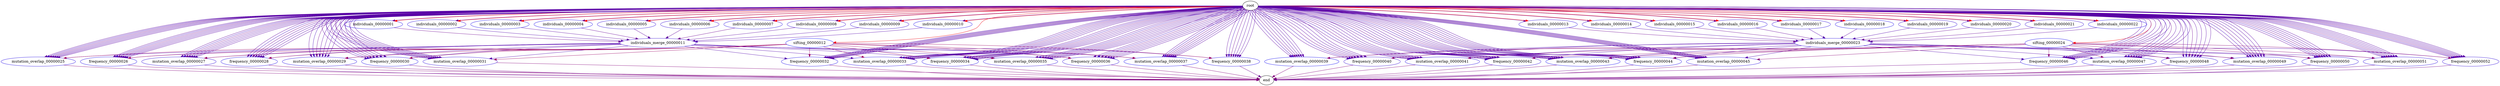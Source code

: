 digraph G {

individuals_00000001 [size="3.0068205705394115",color="#1300EC"];
individuals_00000002 [size="4.117816918407243",color="#2100DE"];
individuals_00000003 [size="3.0068205705394115",color="#1300EC"];
individuals_00000004 [size="3.0068205705394115",color="#1300EC"];
individuals_00000005 [size="4.524317984095833",color="#2600D9"];
individuals_00000006 [size="4.918468834288599",color="#2B00D4"];
individuals_00000007 [size="3.847185773014137",color="#1E00E1"];
individuals_00000008 [size="5.220236899087991",color="#2F00D0"];
individuals_00000009 [size="5.145585679474192",color="#2E00D1"];
individuals_00000010 [size="3.0068205705394115",color="#1300EC"];
individuals_merge_00000011 [size="4.992226894412901",color="#2C00D3"];
sifting_00000012 [size="1.44361942773916",color="#0000FF"];
individuals_00000013 [size="3.987445827074006",color="#1F00E0"];
individuals_00000014 [size="4.64285125295578",color="#2800D7"];
individuals_00000015 [size="5.138453732161304",color="#2E00D1"];
individuals_00000016 [size="4.14106910239497",color="#2100DE"];
individuals_00000017 [size="4.061459734886324",color="#2000DF"];
individuals_00000018 [size="3.0068205705394115",color="#1300EC"];
individuals_00000019 [size="4.82087816179968",color="#2A00D5"];
individuals_00000020 [size="4.847512260595769",color="#2A00D5"];
individuals_00000021 [size="4.987557709978367",color="#2C00D3"];
individuals_00000022 [size="3.0068205705394115",color="#1300EC"];
individuals_merge_00000023 [size="3.85936035284484",color="#1E00E1"];
sifting_00000024 [size="2.8189354274027365",color="#1100EE"];
mutation_overlap_00000025 [size="3.610133821541339",color="#1B00E4"];
frequency_00000026 [size="3.211891491093756",color="#1600E9"];
mutation_overlap_00000027 [size="4.438064281800498",color="#2500DA"];
frequency_00000028 [size="3.211891491093756",color="#1600E9"];
mutation_overlap_00000029 [size="3.617786164005691",color="#1B00E4"];
frequency_00000030 [size="3.211891491093756",color="#1600E9"];
mutation_overlap_00000031 [size="4.429148741742616",color="#2500DA"];
frequency_00000032 [size="3.211891491093756",color="#1600E9"];
mutation_overlap_00000033 [size="3.430594358512943",color="#1800E7"];
frequency_00000034 [size="3.211891491093756",color="#1600E9"];
mutation_overlap_00000035 [size="4.1595078881285135",color="#2200DD"];
frequency_00000036 [size="4.50945192292912",color="#2600D9"];
mutation_overlap_00000037 [size="2.3238572282695853",color="#0B00F4"];
frequency_00000038 [size="3.211891491093756",color="#1600E9"];
mutation_overlap_00000039 [size="2.3238572282695853",color="#0B00F4"];
frequency_00000040 [size="5.028010140113652",color="#2D00D2"];
mutation_overlap_00000041 [size="3.7654005836883457",color="#1D00E2"];
frequency_00000042 [size="4.779442769868373",color="#2900D6"];
mutation_overlap_00000043 [size="2.3238572282695853",color="#0B00F4"];
frequency_00000044 [size="3.211891491093756",color="#1600E9"];
mutation_overlap_00000045 [size="3.8346234681666425",color="#1E00E1"];
frequency_00000046 [size="3.211891491093756",color="#1600E9"];
mutation_overlap_00000047 [size="3.8103003093182757",color="#1D00E2"];
frequency_00000048 [size="4.468548308445127",color="#2500DA"];
mutation_overlap_00000049 [size="3.875193032177428",color="#1E00E1"];
frequency_00000050 [size="4.15933610572954",color="#2200DD"];
mutation_overlap_00000051 [size="4.083418422088547",color="#2100DE"];
frequency_00000052 [size="4.565035455247973",color="#2700D8"];
individuals_00000001 -> individuals_merge_00000011 [size="10.201590142315792",color="#6E0091"];
root -> individuals_00000001 [size="9.907429771768753",color="#6A0095"];
root -> individuals_00000001 [size="21.730213461768177",color="#FE0001"];
individuals_00000002 -> individuals_merge_00000011 [size="7.983440063006542",color="#5200AD"];
root -> individuals_00000002 [size="9.907429771768753",color="#6A0095"];
root -> individuals_00000002 [size="21.14480195315274",color="#F70008"];
individuals_00000003 -> individuals_merge_00000011 [size="8.76389700713946",color="#5B00A4"];
root -> individuals_00000003 [size="9.907429771768753",color="#6A0095"];
root -> individuals_00000003 [size="21.332776741359755",color="#F90006"];
individuals_00000004 -> individuals_merge_00000011 [size="9.640628165515693",color="#660099"];
root -> individuals_00000004 [size="9.907429771768753",color="#6A0095"];
root -> individuals_00000004 [size="21.54876286719636",color="#FC0003"];
individuals_00000005 -> individuals_merge_00000011 [size="8.93313654381203",color="#5E00A1"];
root -> individuals_00000005 [size="9.907429771768753",color="#6A0095"];
root -> individuals_00000005 [size="21.62580645824349",color="#FD0002"];
individuals_00000006 -> individuals_merge_00000011 [size="9.174298600628918",color="#61009E"];
root -> individuals_00000006 [size="9.907429771768753",color="#6A0095"];
root -> individuals_00000006 [size="21.745083960513814",color="#FF0000"];
individuals_00000007 -> individuals_merge_00000011 [size="10.158904664400634",color="#6D0092"];
root -> individuals_00000007 [size="9.907429771768753",color="#6A0095"];
root -> individuals_00000007 [size="21.7056799511519",color="#FE0001"];
individuals_00000008 -> individuals_merge_00000011 [size="8.783702698635217",color="#5C00A3"];
root -> individuals_00000008 [size="9.907429771768753",color="#6A0095"];
root -> individuals_00000008 [size="21.556062224396673",color="#FC0003"];
individuals_00000009 -> individuals_merge_00000011 [size="8.0774471493312",color="#5300AC"];
root -> individuals_00000009 [size="9.907429771768753",color="#6A0095"];
root -> individuals_00000009 [size="20.682101377541752",color="#F1000E"];
individuals_00000010 -> individuals_merge_00000011 [size="7.983440063006542",color="#5200AD"];
root -> individuals_00000010 [size="9.907429771768753",color="#6A0095"];
root -> individuals_00000010 [size="21.705977216146913",color="#FE0001"];
individuals_merge_00000011 -> mutation_overlap_00000025 [size="7.913521017283895",color="#5100AE"];
individuals_merge_00000011 -> frequency_00000026 [size="7.913521017283895",color="#5100AE"];
individuals_merge_00000011 -> mutation_overlap_00000027 [size="7.913521017283895",color="#5100AE"];
individuals_merge_00000011 -> frequency_00000028 [size="7.913521017283895",color="#5100AE"];
individuals_merge_00000011 -> mutation_overlap_00000029 [size="7.913521017283895",color="#5100AE"];
individuals_merge_00000011 -> frequency_00000030 [size="7.913521017283895",color="#5100AE"];
individuals_merge_00000011 -> mutation_overlap_00000031 [size="7.913521017283895",color="#5100AE"];
individuals_merge_00000011 -> frequency_00000032 [size="7.913521017283895",color="#5100AE"];
individuals_merge_00000011 -> mutation_overlap_00000033 [size="7.913521017283895",color="#5100AE"];
individuals_merge_00000011 -> frequency_00000034 [size="7.913521017283895",color="#5100AE"];
individuals_merge_00000011 -> mutation_overlap_00000035 [size="7.913521017283895",color="#5100AE"];
individuals_merge_00000011 -> frequency_00000036 [size="7.913521017283895",color="#5100AE"];
individuals_merge_00000011 -> mutation_overlap_00000037 [size="7.913521017283895",color="#5100AE"];
individuals_merge_00000011 -> frequency_00000038 [size="7.913521017283895",color="#5100AE"];
sifting_00000012 -> mutation_overlap_00000025 [size="13.796676301645535",color="#9B0064"];
sifting_00000012 -> frequency_00000026 [size="13.796676301645535",color="#9B0064"];
sifting_00000012 -> mutation_overlap_00000027 [size="13.796676301645535",color="#9B0064"];
sifting_00000012 -> frequency_00000028 [size="13.796676301645535",color="#9B0064"];
sifting_00000012 -> mutation_overlap_00000029 [size="13.796676301645535",color="#9B0064"];
sifting_00000012 -> frequency_00000030 [size="13.796676301645535",color="#9B0064"];
sifting_00000012 -> mutation_overlap_00000031 [size="13.796676301645535",color="#9B0064"];
sifting_00000012 -> frequency_00000032 [size="13.796676301645535",color="#9B0064"];
sifting_00000012 -> mutation_overlap_00000033 [size="13.796676301645535",color="#9B0064"];
sifting_00000012 -> frequency_00000034 [size="13.796676301645535",color="#9B0064"];
sifting_00000012 -> mutation_overlap_00000035 [size="13.796676301645535",color="#9B0064"];
sifting_00000012 -> frequency_00000036 [size="13.796676301645535",color="#9B0064"];
sifting_00000012 -> mutation_overlap_00000037 [size="13.796676301645535",color="#9B0064"];
sifting_00000012 -> frequency_00000038 [size="13.796676301645535",color="#9B0064"];
root -> sifting_00000012 [size="20.499304157306472",color="#EF0010"];
individuals_00000013 -> individuals_merge_00000023 [size="10.065521364383361",color="#6C0093"];
root -> individuals_00000013 [size="9.907429771768753",color="#6A0095"];
root -> individuals_00000013 [size="21.276772526855638",color="#F90006"];
individuals_00000014 -> individuals_merge_00000023 [size="7.983440063006542",color="#5200AD"];
root -> individuals_00000014 [size="9.907429771768753",color="#6A0095"];
root -> individuals_00000014 [size="21.49020578848941",color="#FB0004"];
individuals_00000015 -> individuals_merge_00000023 [size="9.836973748477789",color="#690096"];
root -> individuals_00000015 [size="9.907429771768753",color="#6A0095"];
root -> individuals_00000015 [size="21.297497787034242",color="#F90006"];
individuals_00000016 -> individuals_merge_00000023 [size="9.435561763085358",color="#64009B"];
root -> individuals_00000016 [size="9.907429771768753",color="#6A0095"];
root -> individuals_00000016 [size="21.609960759634273",color="#FD0002"];
individuals_00000017 -> individuals_merge_00000023 [size="7.983440063006542",color="#5200AD"];
root -> individuals_00000017 [size="9.907429771768753",color="#6A0095"];
root -> individuals_00000017 [size="21.467919288762722",color="#FB0004"];
individuals_00000018 -> individuals_merge_00000023 [size="8.850374303939237",color="#5D00A2"];
root -> individuals_00000018 [size="9.907429771768753",color="#6A0095"];
root -> individuals_00000018 [size="21.228598430005224",color="#F80007"];
individuals_00000019 -> individuals_merge_00000023 [size="7.983440063006542",color="#5200AD"];
root -> individuals_00000019 [size="9.907429771768753",color="#6A0095"];
root -> individuals_00000019 [size="21.614152764113022",color="#FD0002"];
individuals_00000020 -> individuals_merge_00000023 [size="9.919656133697712",color="#6A0095"];
root -> individuals_00000020 [size="9.907429771768753",color="#6A0095"];
root -> individuals_00000020 [size="21.205121375892745",color="#F80007"];
individuals_00000021 -> individuals_merge_00000023 [size="9.793895875906033",color="#680097"];
root -> individuals_00000021 [size="9.907429771768753",color="#6A0095"];
root -> individuals_00000021 [size="19.697206524266196",color="#E5001A"];
individuals_00000022 -> individuals_merge_00000023 [size="8.937087036176523",color="#5E00A1"];
root -> individuals_00000022 [size="9.907429771768753",color="#6A0095"];
root -> individuals_00000022 [size="20.406719981924283",color="#EE0011"];
individuals_merge_00000023 -> mutation_overlap_00000039 [size="7.913521017283895",color="#5100AE"];
individuals_merge_00000023 -> frequency_00000040 [size="7.913521017283895",color="#5100AE"];
individuals_merge_00000023 -> mutation_overlap_00000041 [size="7.913521017283895",color="#5100AE"];
individuals_merge_00000023 -> frequency_00000042 [size="7.913521017283895",color="#5100AE"];
individuals_merge_00000023 -> mutation_overlap_00000043 [size="7.913521017283895",color="#5100AE"];
individuals_merge_00000023 -> frequency_00000044 [size="7.913521017283895",color="#5100AE"];
individuals_merge_00000023 -> mutation_overlap_00000045 [size="7.913521017283895",color="#5100AE"];
individuals_merge_00000023 -> frequency_00000046 [size="7.913521017283895",color="#5100AE"];
individuals_merge_00000023 -> mutation_overlap_00000047 [size="7.913521017283895",color="#5100AE"];
individuals_merge_00000023 -> frequency_00000048 [size="7.913521017283895",color="#5100AE"];
individuals_merge_00000023 -> mutation_overlap_00000049 [size="7.913521017283895",color="#5100AE"];
individuals_merge_00000023 -> frequency_00000050 [size="7.913521017283895",color="#5100AE"];
individuals_merge_00000023 -> mutation_overlap_00000051 [size="7.913521017283895",color="#5100AE"];
individuals_merge_00000023 -> frequency_00000052 [size="7.913521017283895",color="#5100AE"];
sifting_00000024 -> mutation_overlap_00000039 [size="12.47059611569591",color="#8A0075"];
sifting_00000024 -> frequency_00000040 [size="12.47059611569591",color="#8A0075"];
sifting_00000024 -> mutation_overlap_00000041 [size="12.47059611569591",color="#8A0075"];
sifting_00000024 -> frequency_00000042 [size="12.47059611569591",color="#8A0075"];
sifting_00000024 -> mutation_overlap_00000043 [size="12.47059611569591",color="#8A0075"];
sifting_00000024 -> frequency_00000044 [size="12.47059611569591",color="#8A0075"];
sifting_00000024 -> mutation_overlap_00000045 [size="12.47059611569591",color="#8A0075"];
sifting_00000024 -> frequency_00000046 [size="12.47059611569591",color="#8A0075"];
sifting_00000024 -> mutation_overlap_00000047 [size="12.47059611569591",color="#8A0075"];
sifting_00000024 -> frequency_00000048 [size="12.47059611569591",color="#8A0075"];
sifting_00000024 -> mutation_overlap_00000049 [size="12.47059611569591",color="#8A0075"];
sifting_00000024 -> frequency_00000050 [size="12.47059611569591",color="#8A0075"];
sifting_00000024 -> mutation_overlap_00000051 [size="12.47059611569591",color="#8A0075"];
sifting_00000024 -> frequency_00000052 [size="12.47059611569591",color="#8A0075"];
root -> sifting_00000024 [size="21.30295041563293",color="#F90006"];
mutation_overlap_00000025 -> end [size="11.931412090596844",color="#83007C"];
root -> mutation_overlap_00000025 [size="8.998260393017953",color="#5E00A1"];
root -> mutation_overlap_00000025 [size="6.75343791859778",color="#4200BD"];
root -> mutation_overlap_00000025 [size="10.239995502805316",color="#6E0091"];
root -> mutation_overlap_00000025 [size="8.5657928612523",color="#5900A6"];
root -> mutation_overlap_00000025 [size="8.496378051702317",color="#5800A7"];
root -> mutation_overlap_00000025 [size="8.354438940114811",color="#5600A9"];
root -> mutation_overlap_00000025 [size="8.577911926450943",color="#5900A6"];
frequency_00000026 -> end [size="12.040094799695995",color="#85007A"];
root -> frequency_00000026 [size="8.998260393017953",color="#5E00A1"];
root -> frequency_00000026 [size="6.75343791859778",color="#4200BD"];
root -> frequency_00000026 [size="10.239995502805316",color="#6E0091"];
root -> frequency_00000026 [size="8.5657928612523",color="#5900A6"];
root -> frequency_00000026 [size="8.496378051702317",color="#5800A7"];
root -> frequency_00000026 [size="8.354438940114811",color="#5600A9"];
root -> frequency_00000026 [size="8.577911926450943",color="#5900A6"];
mutation_overlap_00000027 -> end [size="9.75620490038669",color="#680097"];
root -> mutation_overlap_00000027 [size="8.998260393017953",color="#5E00A1"];
root -> mutation_overlap_00000027 [size="6.75343791859778",color="#4200BD"];
root -> mutation_overlap_00000027 [size="10.239995502805316",color="#6E0091"];
root -> mutation_overlap_00000027 [size="8.5657928612523",color="#5900A6"];
root -> mutation_overlap_00000027 [size="8.496378051702317",color="#5800A7"];
root -> mutation_overlap_00000027 [size="8.354438940114811",color="#5600A9"];
root -> mutation_overlap_00000027 [size="8.577911926450943",color="#5900A6"];
frequency_00000028 -> end [size="12.060780942169561",color="#85007A"];
root -> frequency_00000028 [size="8.998260393017953",color="#5E00A1"];
root -> frequency_00000028 [size="6.75343791859778",color="#4200BD"];
root -> frequency_00000028 [size="10.239995502805316",color="#6E0091"];
root -> frequency_00000028 [size="8.5657928612523",color="#5900A6"];
root -> frequency_00000028 [size="8.496378051702317",color="#5800A7"];
root -> frequency_00000028 [size="8.354438940114811",color="#5600A9"];
root -> frequency_00000028 [size="8.577911926450943",color="#5900A6"];
mutation_overlap_00000029 -> end [size="11.610478582054515",color="#7F0080"];
root -> mutation_overlap_00000029 [size="8.998260393017953",color="#5E00A1"];
root -> mutation_overlap_00000029 [size="6.75343791859778",color="#4200BD"];
root -> mutation_overlap_00000029 [size="10.239995502805316",color="#6E0091"];
root -> mutation_overlap_00000029 [size="8.5657928612523",color="#5900A6"];
root -> mutation_overlap_00000029 [size="8.496378051702317",color="#5800A7"];
root -> mutation_overlap_00000029 [size="8.354438940114811",color="#5600A9"];
root -> mutation_overlap_00000029 [size="8.577911926450943",color="#5900A6"];
frequency_00000030 -> end [size="10.855801583586938",color="#760089"];
root -> frequency_00000030 [size="8.998260393017953",color="#5E00A1"];
root -> frequency_00000030 [size="6.75343791859778",color="#4200BD"];
root -> frequency_00000030 [size="10.239995502805316",color="#6E0091"];
root -> frequency_00000030 [size="8.5657928612523",color="#5900A6"];
root -> frequency_00000030 [size="8.496378051702317",color="#5800A7"];
root -> frequency_00000030 [size="8.354438940114811",color="#5600A9"];
root -> frequency_00000030 [size="8.577911926450943",color="#5900A6"];
mutation_overlap_00000031 -> end [size="12.065838841845975",color="#85007A"];
root -> mutation_overlap_00000031 [size="8.998260393017953",color="#5E00A1"];
root -> mutation_overlap_00000031 [size="6.75343791859778",color="#4200BD"];
root -> mutation_overlap_00000031 [size="10.239995502805316",color="#6E0091"];
root -> mutation_overlap_00000031 [size="8.5657928612523",color="#5900A6"];
root -> mutation_overlap_00000031 [size="8.496378051702317",color="#5800A7"];
root -> mutation_overlap_00000031 [size="8.354438940114811",color="#5600A9"];
root -> mutation_overlap_00000031 [size="8.577911926450943",color="#5900A6"];
frequency_00000032 -> end [size="12.12266929722439",color="#860079"];
root -> frequency_00000032 [size="8.998260393017953",color="#5E00A1"];
root -> frequency_00000032 [size="6.75343791859778",color="#4200BD"];
root -> frequency_00000032 [size="10.239995502805316",color="#6E0091"];
root -> frequency_00000032 [size="8.5657928612523",color="#5900A6"];
root -> frequency_00000032 [size="8.496378051702317",color="#5800A7"];
root -> frequency_00000032 [size="8.354438940114811",color="#5600A9"];
root -> frequency_00000032 [size="8.577911926450943",color="#5900A6"];
mutation_overlap_00000033 -> end [size="11.659930676636616",color="#80007F"];
root -> mutation_overlap_00000033 [size="8.998260393017953",color="#5E00A1"];
root -> mutation_overlap_00000033 [size="6.75343791859778",color="#4200BD"];
root -> mutation_overlap_00000033 [size="10.239995502805316",color="#6E0091"];
root -> mutation_overlap_00000033 [size="8.5657928612523",color="#5900A6"];
root -> mutation_overlap_00000033 [size="8.496378051702317",color="#5800A7"];
root -> mutation_overlap_00000033 [size="8.354438940114811",color="#5600A9"];
root -> mutation_overlap_00000033 [size="8.577911926450943",color="#5900A6"];
frequency_00000034 -> end [size="12.245615422200048",color="#870078"];
root -> frequency_00000034 [size="8.998260393017953",color="#5E00A1"];
root -> frequency_00000034 [size="6.75343791859778",color="#4200BD"];
root -> frequency_00000034 [size="10.239995502805316",color="#6E0091"];
root -> frequency_00000034 [size="8.5657928612523",color="#5900A6"];
root -> frequency_00000034 [size="8.496378051702317",color="#5800A7"];
root -> frequency_00000034 [size="8.354438940114811",color="#5600A9"];
root -> frequency_00000034 [size="8.577911926450943",color="#5900A6"];
mutation_overlap_00000035 -> end [size="11.31738492108199",color="#7C0083"];
root -> mutation_overlap_00000035 [size="8.998260393017953",color="#5E00A1"];
root -> mutation_overlap_00000035 [size="6.75343791859778",color="#4200BD"];
root -> mutation_overlap_00000035 [size="10.239995502805316",color="#6E0091"];
root -> mutation_overlap_00000035 [size="8.5657928612523",color="#5900A6"];
root -> mutation_overlap_00000035 [size="8.496378051702317",color="#5800A7"];
root -> mutation_overlap_00000035 [size="8.354438940114811",color="#5600A9"];
root -> mutation_overlap_00000035 [size="8.577911926450943",color="#5900A6"];
frequency_00000036 -> end [size="12.038629848964687",color="#85007A"];
root -> frequency_00000036 [size="8.998260393017953",color="#5E00A1"];
root -> frequency_00000036 [size="6.75343791859778",color="#4200BD"];
root -> frequency_00000036 [size="10.239995502805316",color="#6E0091"];
root -> frequency_00000036 [size="8.5657928612523",color="#5900A6"];
root -> frequency_00000036 [size="8.496378051702317",color="#5800A7"];
root -> frequency_00000036 [size="8.354438940114811",color="#5600A9"];
root -> frequency_00000036 [size="8.577911926450943",color="#5900A6"];
mutation_overlap_00000037 -> end [size="11.915686921504077",color="#83007C"];
root -> mutation_overlap_00000037 [size="8.998260393017953",color="#5E00A1"];
root -> mutation_overlap_00000037 [size="6.75343791859778",color="#4200BD"];
root -> mutation_overlap_00000037 [size="10.239995502805316",color="#6E0091"];
root -> mutation_overlap_00000037 [size="8.5657928612523",color="#5900A6"];
root -> mutation_overlap_00000037 [size="8.496378051702317",color="#5800A7"];
root -> mutation_overlap_00000037 [size="8.354438940114811",color="#5600A9"];
root -> mutation_overlap_00000037 [size="8.577911926450943",color="#5900A6"];
frequency_00000038 -> end [size="10.303906617422061",color="#6F0090"];
root -> frequency_00000038 [size="8.998260393017953",color="#5E00A1"];
root -> frequency_00000038 [size="6.75343791859778",color="#4200BD"];
root -> frequency_00000038 [size="10.239995502805316",color="#6E0091"];
root -> frequency_00000038 [size="8.5657928612523",color="#5900A6"];
root -> frequency_00000038 [size="8.496378051702317",color="#5800A7"];
root -> frequency_00000038 [size="8.354438940114811",color="#5600A9"];
root -> frequency_00000038 [size="8.577911926450943",color="#5900A6"];
mutation_overlap_00000039 -> end [size="11.921791450201143",color="#83007C"];
root -> mutation_overlap_00000039 [size="8.998260393017953",color="#5E00A1"];
root -> mutation_overlap_00000039 [size="6.75343791859778",color="#4200BD"];
root -> mutation_overlap_00000039 [size="10.239995502805316",color="#6E0091"];
root -> mutation_overlap_00000039 [size="8.5657928612523",color="#5900A6"];
root -> mutation_overlap_00000039 [size="8.496378051702317",color="#5800A7"];
root -> mutation_overlap_00000039 [size="8.354438940114811",color="#5600A9"];
root -> mutation_overlap_00000039 [size="8.577911926450943",color="#5900A6"];
frequency_00000040 -> end [size="11.953268536797538",color="#84007B"];
root -> frequency_00000040 [size="8.998260393017953",color="#5E00A1"];
root -> frequency_00000040 [size="6.75343791859778",color="#4200BD"];
root -> frequency_00000040 [size="10.239995502805316",color="#6E0091"];
root -> frequency_00000040 [size="8.5657928612523",color="#5900A6"];
root -> frequency_00000040 [size="8.496378051702317",color="#5800A7"];
root -> frequency_00000040 [size="8.354438940114811",color="#5600A9"];
root -> frequency_00000040 [size="8.577911926450943",color="#5900A6"];
mutation_overlap_00000041 -> end [size="11.855571461797018",color="#82007D"];
root -> mutation_overlap_00000041 [size="8.998260393017953",color="#5E00A1"];
root -> mutation_overlap_00000041 [size="6.75343791859778",color="#4200BD"];
root -> mutation_overlap_00000041 [size="10.239995502805316",color="#6E0091"];
root -> mutation_overlap_00000041 [size="8.5657928612523",color="#5900A6"];
root -> mutation_overlap_00000041 [size="8.496378051702317",color="#5800A7"];
root -> mutation_overlap_00000041 [size="8.354438940114811",color="#5600A9"];
root -> mutation_overlap_00000041 [size="8.577911926450943",color="#5900A6"];
frequency_00000042 -> end [size="11.642558016983761",color="#80007F"];
root -> frequency_00000042 [size="8.998260393017953",color="#5E00A1"];
root -> frequency_00000042 [size="6.75343791859778",color="#4200BD"];
root -> frequency_00000042 [size="10.239995502805316",color="#6E0091"];
root -> frequency_00000042 [size="8.5657928612523",color="#5900A6"];
root -> frequency_00000042 [size="8.496378051702317",color="#5800A7"];
root -> frequency_00000042 [size="8.354438940114811",color="#5600A9"];
root -> frequency_00000042 [size="8.577911926450943",color="#5900A6"];
mutation_overlap_00000043 -> end [size="11.3755696256062",color="#7C0083"];
root -> mutation_overlap_00000043 [size="8.998260393017953",color="#5E00A1"];
root -> mutation_overlap_00000043 [size="6.75343791859778",color="#4200BD"];
root -> mutation_overlap_00000043 [size="10.239995502805316",color="#6E0091"];
root -> mutation_overlap_00000043 [size="8.5657928612523",color="#5900A6"];
root -> mutation_overlap_00000043 [size="8.496378051702317",color="#5800A7"];
root -> mutation_overlap_00000043 [size="8.354438940114811",color="#5600A9"];
root -> mutation_overlap_00000043 [size="8.577911926450943",color="#5900A6"];
frequency_00000044 -> end [size="10.303906617422061",color="#6F0090"];
root -> frequency_00000044 [size="8.998260393017953",color="#5E00A1"];
root -> frequency_00000044 [size="6.75343791859778",color="#4200BD"];
root -> frequency_00000044 [size="10.239995502805316",color="#6E0091"];
root -> frequency_00000044 [size="8.5657928612523",color="#5900A6"];
root -> frequency_00000044 [size="8.496378051702317",color="#5800A7"];
root -> frequency_00000044 [size="8.354438940114811",color="#5600A9"];
root -> frequency_00000044 [size="8.577911926450943",color="#5900A6"];
mutation_overlap_00000045 -> end [size="11.956244968629361",color="#84007B"];
root -> mutation_overlap_00000045 [size="8.998260393017953",color="#5E00A1"];
root -> mutation_overlap_00000045 [size="6.75343791859778",color="#4200BD"];
root -> mutation_overlap_00000045 [size="10.239995502805316",color="#6E0091"];
root -> mutation_overlap_00000045 [size="8.5657928612523",color="#5900A6"];
root -> mutation_overlap_00000045 [size="8.496378051702317",color="#5800A7"];
root -> mutation_overlap_00000045 [size="8.354438940114811",color="#5600A9"];
root -> mutation_overlap_00000045 [size="8.577911926450943",color="#5900A6"];
frequency_00000046 -> end [size="10.683591941951969",color="#74008B"];
root -> frequency_00000046 [size="8.998260393017953",color="#5E00A1"];
root -> frequency_00000046 [size="6.75343791859778",color="#4200BD"];
root -> frequency_00000046 [size="10.239995502805316",color="#6E0091"];
root -> frequency_00000046 [size="8.5657928612523",color="#5900A6"];
root -> frequency_00000046 [size="8.496378051702317",color="#5800A7"];
root -> frequency_00000046 [size="8.354438940114811",color="#5600A9"];
root -> frequency_00000046 [size="8.577911926450943",color="#5900A6"];
mutation_overlap_00000047 -> end [size="11.365260374831925",color="#7C0083"];
root -> mutation_overlap_00000047 [size="8.998260393017953",color="#5E00A1"];
root -> mutation_overlap_00000047 [size="6.75343791859778",color="#4200BD"];
root -> mutation_overlap_00000047 [size="10.239995502805316",color="#6E0091"];
root -> mutation_overlap_00000047 [size="8.5657928612523",color="#5900A6"];
root -> mutation_overlap_00000047 [size="8.496378051702317",color="#5800A7"];
root -> mutation_overlap_00000047 [size="8.354438940114811",color="#5600A9"];
root -> mutation_overlap_00000047 [size="8.577911926450943",color="#5900A6"];
frequency_00000048 -> end [size="12.073689165230697",color="#85007A"];
root -> frequency_00000048 [size="8.998260393017953",color="#5E00A1"];
root -> frequency_00000048 [size="6.75343791859778",color="#4200BD"];
root -> frequency_00000048 [size="10.239995502805316",color="#6E0091"];
root -> frequency_00000048 [size="8.5657928612523",color="#5900A6"];
root -> frequency_00000048 [size="8.496378051702317",color="#5800A7"];
root -> frequency_00000048 [size="8.354438940114811",color="#5600A9"];
root -> frequency_00000048 [size="8.577911926450943",color="#5900A6"];
mutation_overlap_00000049 -> end [size="11.26684588237296",color="#7B0084"];
root -> mutation_overlap_00000049 [size="8.998260393017953",color="#5E00A1"];
root -> mutation_overlap_00000049 [size="6.75343791859778",color="#4200BD"];
root -> mutation_overlap_00000049 [size="10.239995502805316",color="#6E0091"];
root -> mutation_overlap_00000049 [size="8.5657928612523",color="#5900A6"];
root -> mutation_overlap_00000049 [size="8.496378051702317",color="#5800A7"];
root -> mutation_overlap_00000049 [size="8.354438940114811",color="#5600A9"];
root -> mutation_overlap_00000049 [size="8.577911926450943",color="#5900A6"];
frequency_00000050 -> end [size="11.10242771433399",color="#790086"];
root -> frequency_00000050 [size="8.998260393017953",color="#5E00A1"];
root -> frequency_00000050 [size="6.75343791859778",color="#4200BD"];
root -> frequency_00000050 [size="10.239995502805316",color="#6E0091"];
root -> frequency_00000050 [size="8.5657928612523",color="#5900A6"];
root -> frequency_00000050 [size="8.496378051702317",color="#5800A7"];
root -> frequency_00000050 [size="8.354438940114811",color="#5600A9"];
root -> frequency_00000050 [size="8.577911926450943",color="#5900A6"];
mutation_overlap_00000051 -> end [size="10.28909003154804",color="#6F0090"];
root -> mutation_overlap_00000051 [size="8.998260393017953",color="#5E00A1"];
root -> mutation_overlap_00000051 [size="6.75343791859778",color="#4200BD"];
root -> mutation_overlap_00000051 [size="10.239995502805316",color="#6E0091"];
root -> mutation_overlap_00000051 [size="8.5657928612523",color="#5900A6"];
root -> mutation_overlap_00000051 [size="8.496378051702317",color="#5800A7"];
root -> mutation_overlap_00000051 [size="8.354438940114811",color="#5600A9"];
root -> mutation_overlap_00000051 [size="8.577911926450943",color="#5900A6"];
frequency_00000052 -> end [size="10.303906617422061",color="#6F0090"];
root -> frequency_00000052 [size="8.998260393017953",color="#5E00A1"];
root -> frequency_00000052 [size="6.75343791859778",color="#4200BD"];
root -> frequency_00000052 [size="10.239995502805316",color="#6E0091"];
root -> frequency_00000052 [size="8.5657928612523",color="#5900A6"];
root -> frequency_00000052 [size="8.496378051702317",color="#5800A7"];
root -> frequency_00000052 [size="8.354438940114811",color="#5600A9"];
root -> frequency_00000052 [size="8.577911926450943",color="#5900A6"];
  root [label="root",size="0.0"];

  end [label="end",size="0.0"];

}

